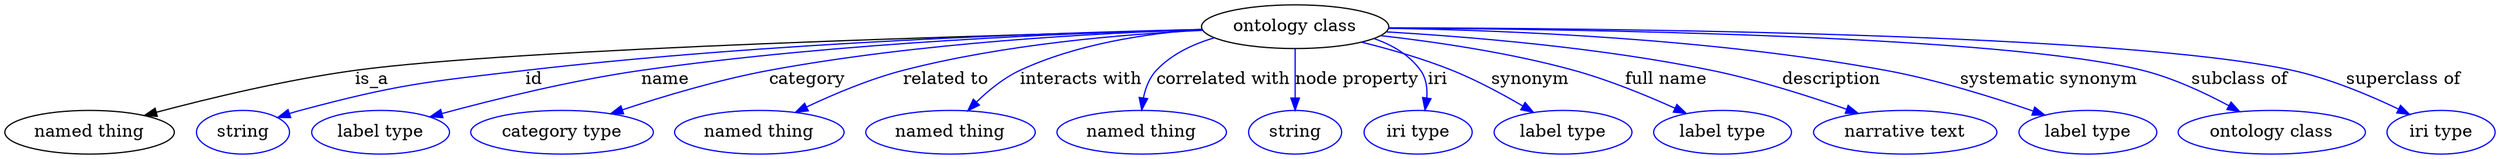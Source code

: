digraph {
	graph [bb="0,0,1680.6,123"];
	node [label="\N"];
	"ontology class"	 [height=0.5,
		label="ontology class",
		pos="867.25,105",
		width=1.7151];
	"named thing"	 [height=0.5,
		pos="55.245,18",
		width=1.5346];
	"ontology class" -> "named thing"	 [label=is_a,
		lp="250.25,61.5",
		pos="e,93.474,31.197 805.71,103.13 669.69,98.717 347.01,86.702 239.25,69 192.3,61.289 140.17,46.197 103.42,34.422"];
	id	 [color=blue,
		height=0.5,
		label=string,
		pos="159.25,18",
		width=0.84854];
	"ontology class" -> id	 [color=blue,
		label=id,
		lp="363.75,61.5",
		pos="e,183.02,29.72 805.46,103.3 709.41,100.06 518.61,91.211 358.25,69 286.75,59.099 267.89,58.274 199.25,36 196.98,35.266 194.68,34.444 \
192.38,33.565",
		style=solid];
	name	 [color=blue,
		height=0.5,
		label="label type",
		pos="253.25,18",
		width=1.2638];
	"ontology class" -> name	 [color=blue,
		label=name,
		lp="458.75,61.5",
		pos="e,287.74,29.736 805.79,102.77 722.98,99.089 571.2,89.94 443.25,69 382.29,59.024 367.64,52.952 308.25,36 304.7,34.989 301.05,33.899 \
297.39,32.772",
		style=solid];
	category	 [color=blue,
		height=0.5,
		label="category type",
		pos="375.25,18",
		width=1.6249];
	"ontology class" -> category	 [color=blue,
		label=category,
		lp="552.75,61.5",
		pos="e,411.04,32.281 805.87,102.41 737.66,98.613 624.56,89.61 529.25,69 491.86,60.916 450.8,47.057 420.49,35.825",
		style=solid];
	"related to"	 [color=blue,
		height=0.5,
		label="named thing",
		pos="507.25,18",
		width=1.5346];
	"ontology class" -> "related to"	 [color=blue,
		label="related to",
		lp="643.25,61.5",
		pos="e,535.3,33.79 806.84,101.24 755.54,96.892 680.41,87.75 617.25,69 592.05,61.519 565.26,49.202 544.43,38.546",
		style=solid];
	"interacts with"	 [color=blue,
		height=0.5,
		label="named thing",
		pos="635.25,18",
		width=1.5346];
	"ontology class" -> "interacts with"	 [color=blue,
		label="interacts with",
		lp="731.25,61.5",
		pos="e,651.1,35.735 807.55,100.1 773.04,95.467 729.59,86.465 694.25,69 681.09,62.499 668.5,52.362 658.35,42.833",
		style=solid];
	"correlated with"	 [color=blue,
		height=0.5,
		label="named thing",
		pos="763.25,18",
		width=1.5346];
	"ontology class" -> "correlated with"	 [color=blue,
		label="correlated with",
		lp="822.25,61.5",
		pos="e,765.94,36.453 820.07,93.286 806.06,87.853 791.69,80.061 781.25,69 775.29,62.691 771.28,54.29 768.6,46.13",
		style=solid];
	"node property"	 [color=blue,
		height=0.5,
		label=string,
		pos="867.25,18",
		width=0.84854];
	"ontology class" -> "node property"	 [color=blue,
		label="node property",
		lp="905.25,61.5",
		pos="e,867.25,36.003 867.25,86.974 867.25,75.192 867.25,59.561 867.25,46.158",
		style=solid];
	iri	 [color=blue,
		height=0.5,
		label="iri type",
		pos="952.25,18",
		width=1.011];
	"ontology class" -> iri	 [color=blue,
		label=iri,
		lp="957.75,61.5",
		pos="e,953.43,36.134 912.32,92.612 924.38,87.218 936.27,79.617 944.25,69 949.11,62.524 951.54,54.263 952.64,46.285",
		style=solid];
	synonym	 [color=blue,
		height=0.5,
		label="label type",
		pos="1052.2,18",
		width=1.2638];
	"ontology class" -> synonym	 [color=blue,
		label=synonym,
		lp="1020.7,61.5",
		pos="e,1029.4,33.604 910.28,91.811 928.51,85.68 949.75,77.796 968.25,69 986.28,60.423 1005.4,49.029 1020.8,39.187",
		style=solid];
	"full name"	 [color=blue,
		height=0.5,
		label="label type",
		pos="1161.2,18",
		width=1.2638];
	"ontology class" -> "full name"	 [color=blue,
		label="full name",
		lp="1114.7,61.5",
		pos="e,1134.1,32.652 923.37,97.481 960.03,91.714 1008.6,82.438 1050.2,69 1076.1,60.652 1103.8,47.895 1125.1,37.229",
		style=solid];
	description	 [color=blue,
		height=0.5,
		label="narrative text",
		pos="1282.2,18",
		width=1.6068];
	"ontology class" -> description	 [color=blue,
		label=description,
		lp="1222.7,61.5",
		pos="e,1248.9,32.872 927.63,101.16 984.44,96.615 1071.5,87.236 1145.2,69 1177.6,60.992 1212.8,47.773 1239.5,36.8",
		style=solid];
	"systematic synonym"	 [color=blue,
		height=0.5,
		label="label type",
		pos="1403.2,18",
		width=1.2638];
	"ontology class" -> "systematic synonym"	 [color=blue,
		label="systematic synonym",
		lp="1367.2,61.5",
		pos="e,1372.3,31.308 927.93,101.21 1021.4,95.072 1196.1,82.289 1257.2,69 1293.9,61.032 1334,46.572 1362.9,35.078",
		style=solid];
	"subclass of"	 [color=blue,
		height=0.5,
		label="ontology class",
		pos="1528.2,18",
		width=1.7151];
	"ontology class" -> "subclass of"	 [color=blue,
		label="subclass of",
		lp="1495.7,61.5",
		pos="e,1502.8,34.475 928.97,104.15 1054.4,101.9 1334.9,94.152 1427.2,69 1450.7,62.612 1475.1,50.483 1494,39.655",
		style=solid];
	"superclass of"	 [color=blue,
		height=0.5,
		label="iri type",
		pos="1644.2,18",
		width=1.011];
	"ontology class" -> "superclass of"	 [color=blue,
		label="superclass of",
		lp="1607.7,61.5",
		pos="e,1620.3,31.86 928.98,104.52 1071,102.94 1417.3,96.336 1530.2,69 1558.8,62.083 1589.1,48.181 1611.3,36.636",
		style=solid];
}

